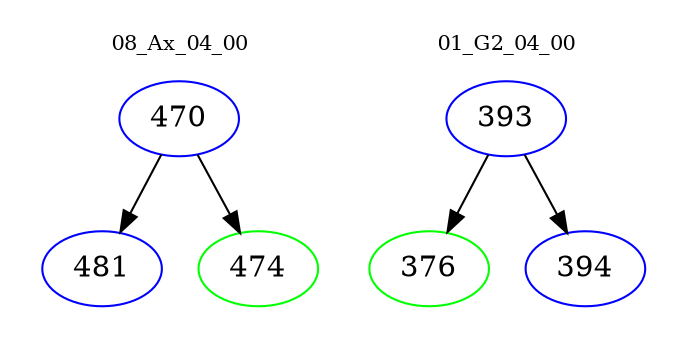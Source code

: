 digraph{
subgraph cluster_0 {
color = white
label = "08_Ax_04_00";
fontsize=10;
T0_470 [label="470", color="blue"]
T0_470 -> T0_481 [color="black"]
T0_481 [label="481", color="blue"]
T0_470 -> T0_474 [color="black"]
T0_474 [label="474", color="green"]
}
subgraph cluster_1 {
color = white
label = "01_G2_04_00";
fontsize=10;
T1_393 [label="393", color="blue"]
T1_393 -> T1_376 [color="black"]
T1_376 [label="376", color="green"]
T1_393 -> T1_394 [color="black"]
T1_394 [label="394", color="blue"]
}
}
